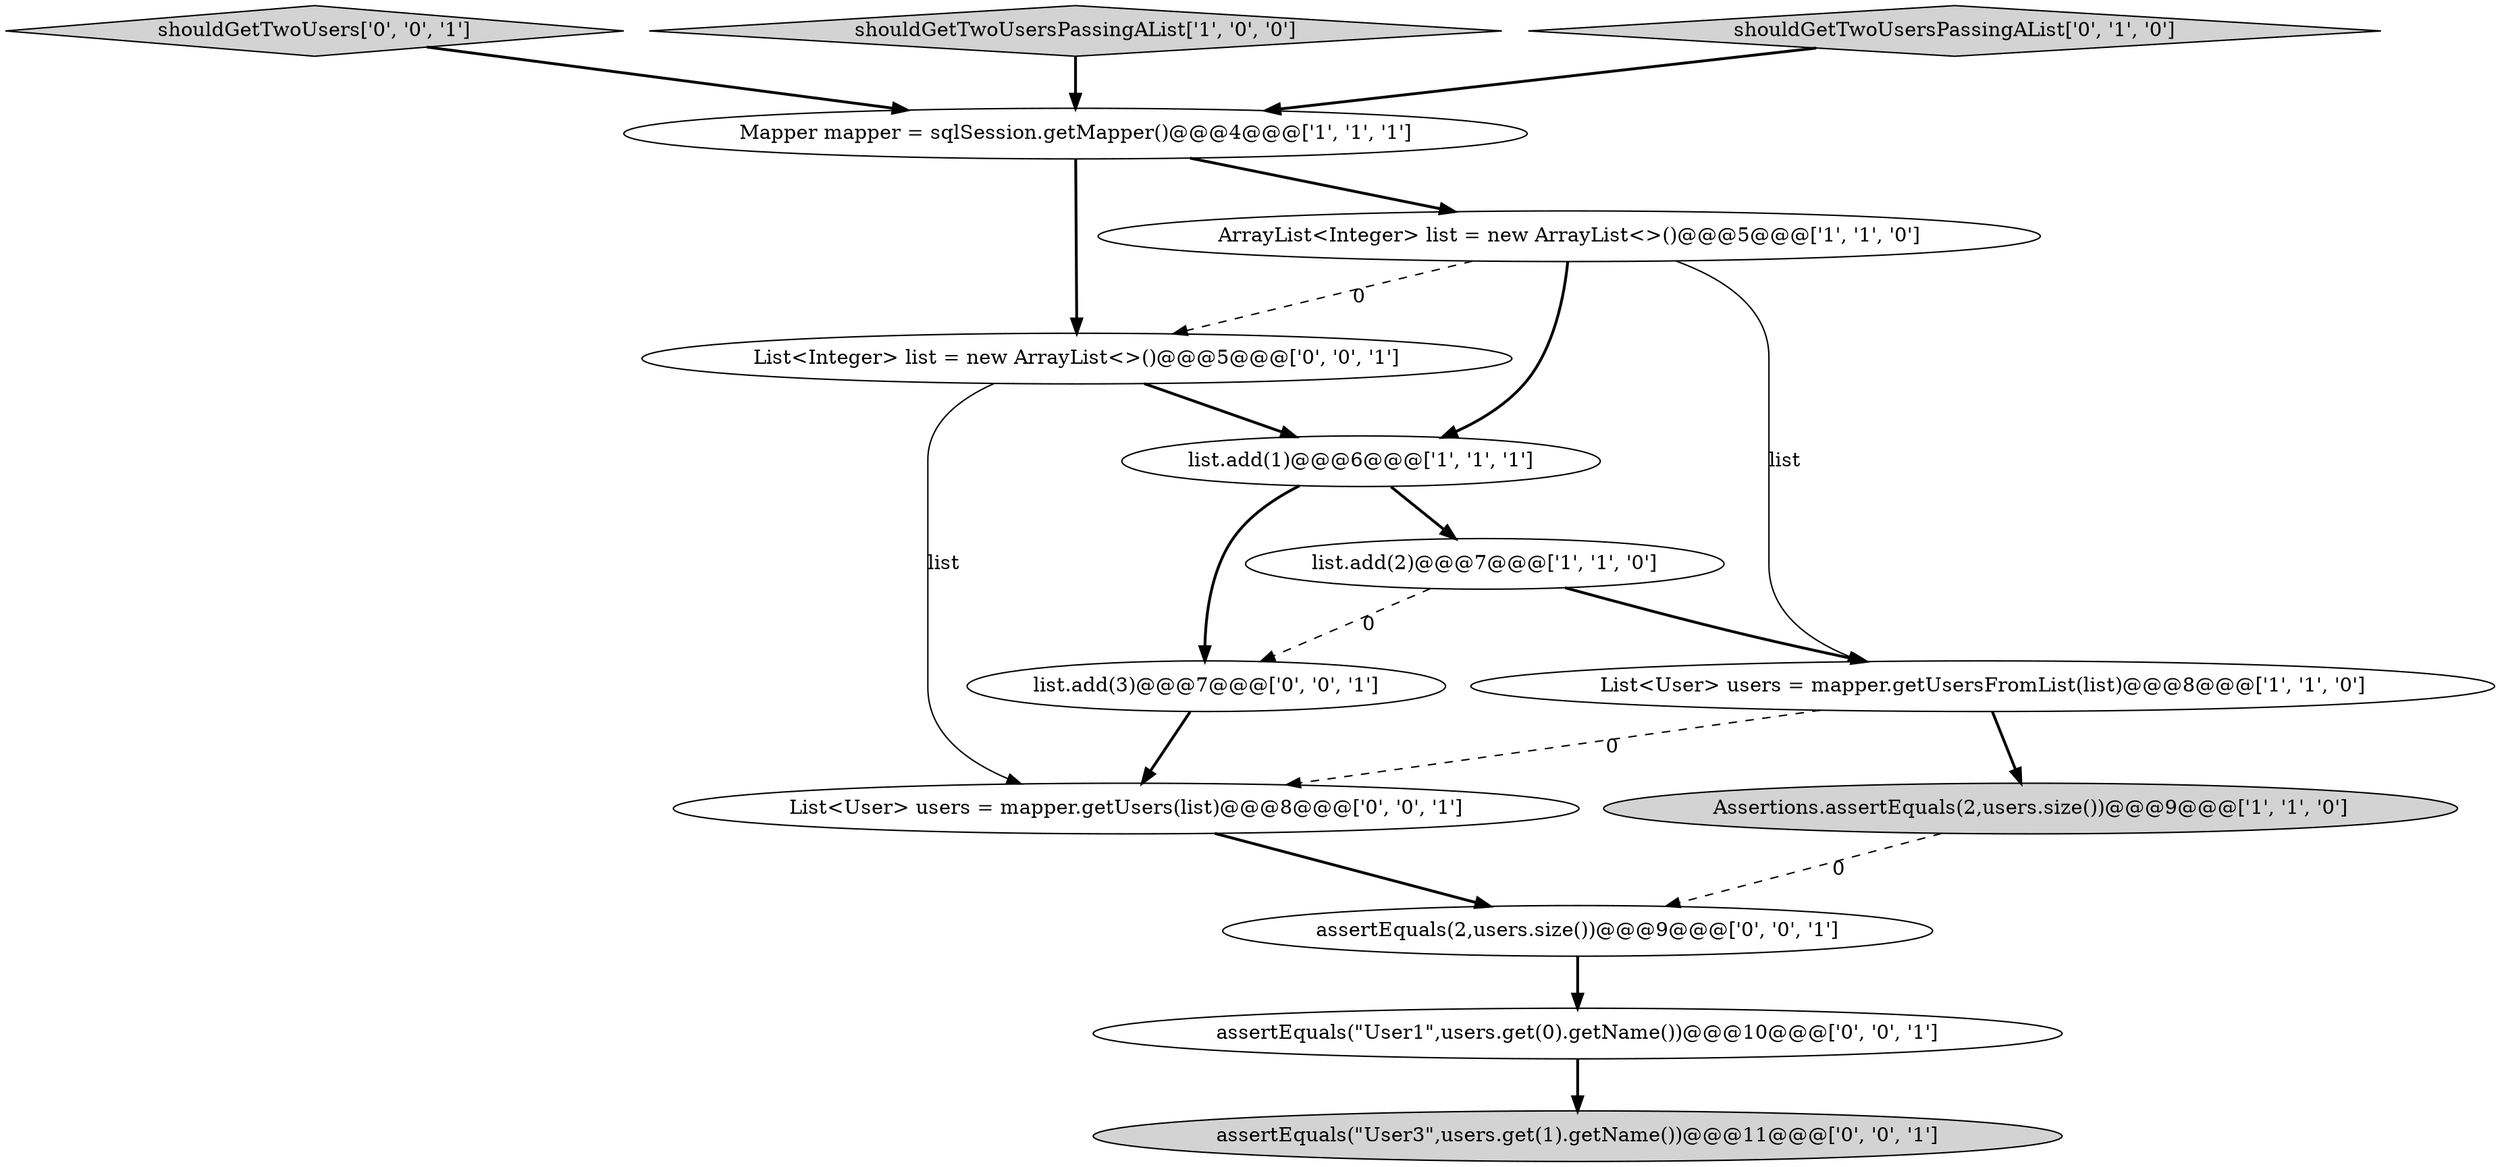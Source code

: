 digraph {
14 [style = filled, label = "shouldGetTwoUsers['0', '0', '1']", fillcolor = lightgray, shape = diamond image = "AAA0AAABBB3BBB"];
1 [style = filled, label = "ArrayList<Integer> list = new ArrayList<>()@@@5@@@['1', '1', '0']", fillcolor = white, shape = ellipse image = "AAA0AAABBB1BBB"];
2 [style = filled, label = "List<User> users = mapper.getUsersFromList(list)@@@8@@@['1', '1', '0']", fillcolor = white, shape = ellipse image = "AAA0AAABBB1BBB"];
10 [style = filled, label = "assertEquals(\"User3\",users.get(1).getName())@@@11@@@['0', '0', '1']", fillcolor = lightgray, shape = ellipse image = "AAA0AAABBB3BBB"];
3 [style = filled, label = "list.add(1)@@@6@@@['1', '1', '1']", fillcolor = white, shape = ellipse image = "AAA0AAABBB1BBB"];
0 [style = filled, label = "list.add(2)@@@7@@@['1', '1', '0']", fillcolor = white, shape = ellipse image = "AAA0AAABBB1BBB"];
12 [style = filled, label = "List<User> users = mapper.getUsers(list)@@@8@@@['0', '0', '1']", fillcolor = white, shape = ellipse image = "AAA0AAABBB3BBB"];
5 [style = filled, label = "Mapper mapper = sqlSession.getMapper()@@@4@@@['1', '1', '1']", fillcolor = white, shape = ellipse image = "AAA0AAABBB1BBB"];
11 [style = filled, label = "List<Integer> list = new ArrayList<>()@@@5@@@['0', '0', '1']", fillcolor = white, shape = ellipse image = "AAA0AAABBB3BBB"];
8 [style = filled, label = "assertEquals(2,users.size())@@@9@@@['0', '0', '1']", fillcolor = white, shape = ellipse image = "AAA0AAABBB3BBB"];
4 [style = filled, label = "shouldGetTwoUsersPassingAList['1', '0', '0']", fillcolor = lightgray, shape = diamond image = "AAA0AAABBB1BBB"];
13 [style = filled, label = "assertEquals(\"User1\",users.get(0).getName())@@@10@@@['0', '0', '1']", fillcolor = white, shape = ellipse image = "AAA0AAABBB3BBB"];
7 [style = filled, label = "shouldGetTwoUsersPassingAList['0', '1', '0']", fillcolor = lightgray, shape = diamond image = "AAA0AAABBB2BBB"];
6 [style = filled, label = "Assertions.assertEquals(2,users.size())@@@9@@@['1', '1', '0']", fillcolor = lightgray, shape = ellipse image = "AAA0AAABBB1BBB"];
9 [style = filled, label = "list.add(3)@@@7@@@['0', '0', '1']", fillcolor = white, shape = ellipse image = "AAA0AAABBB3BBB"];
13->10 [style = bold, label=""];
6->8 [style = dashed, label="0"];
1->2 [style = solid, label="list"];
2->6 [style = bold, label=""];
0->2 [style = bold, label=""];
1->3 [style = bold, label=""];
3->0 [style = bold, label=""];
3->9 [style = bold, label=""];
5->1 [style = bold, label=""];
2->12 [style = dashed, label="0"];
7->5 [style = bold, label=""];
11->12 [style = solid, label="list"];
11->3 [style = bold, label=""];
12->8 [style = bold, label=""];
1->11 [style = dashed, label="0"];
5->11 [style = bold, label=""];
9->12 [style = bold, label=""];
0->9 [style = dashed, label="0"];
4->5 [style = bold, label=""];
8->13 [style = bold, label=""];
14->5 [style = bold, label=""];
}
